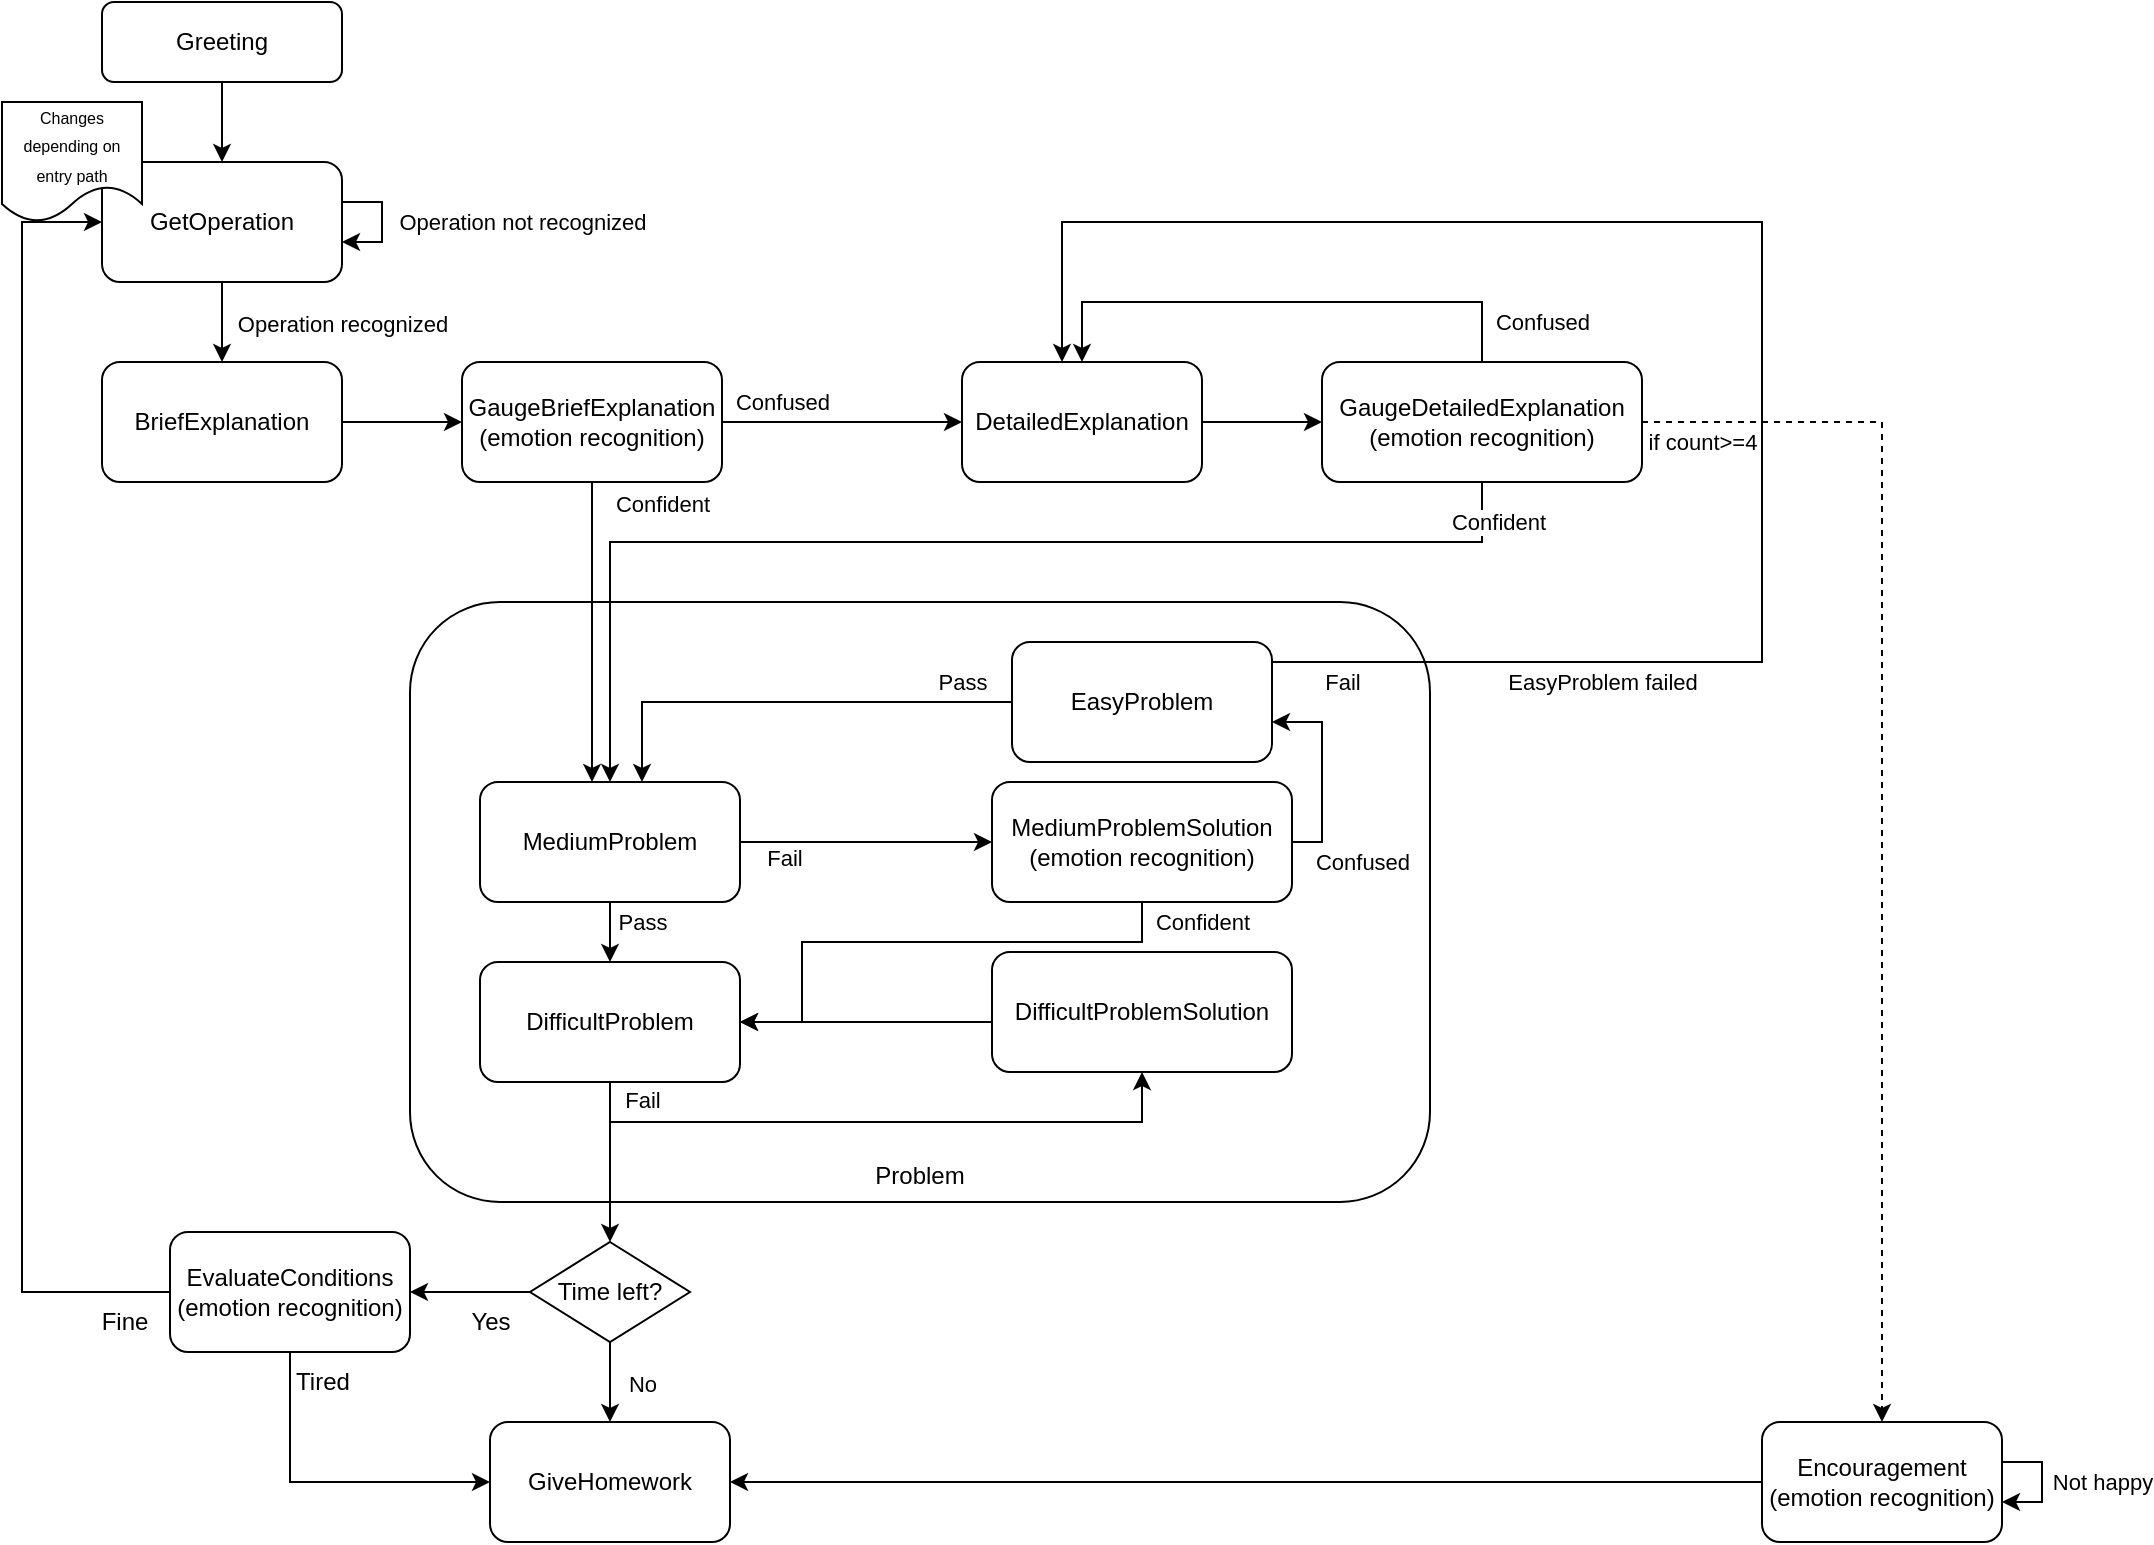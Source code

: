 <mxfile version="15.5.5" type="device"><diagram id="C5RBs43oDa-KdzZeNtuy" name="Page-1"><mxGraphModel dx="1718" dy="945" grid="1" gridSize="10" guides="1" tooltips="1" connect="1" arrows="1" fold="1" page="1" pageScale="1" pageWidth="827" pageHeight="1169" math="0" shadow="0"><root><mxCell id="WIyWlLk6GJQsqaUBKTNV-0"/><mxCell id="WIyWlLk6GJQsqaUBKTNV-1" parent="WIyWlLk6GJQsqaUBKTNV-0"/><mxCell id="eceDS9ZoPQvHZWP0u--4-34" value="&lt;br&gt;&lt;br&gt;&lt;div&gt;&lt;br&gt;&lt;/div&gt;&lt;div&gt;&lt;br&gt;&lt;/div&gt;&lt;div&gt;&lt;br&gt;&lt;/div&gt;&lt;div&gt;&lt;br&gt;&lt;/div&gt;&lt;div&gt;&lt;br&gt;&lt;/div&gt;&lt;div&gt;&lt;br&gt;&lt;/div&gt;&lt;div&gt;&lt;br&gt;&lt;/div&gt;&lt;div&gt;&lt;br&gt;&lt;/div&gt;&lt;div&gt;&lt;br&gt;&lt;/div&gt;&lt;div&gt;&lt;br&gt;&lt;/div&gt;&lt;div&gt;&lt;br&gt;&lt;/div&gt;&lt;div&gt;&lt;br&gt;&lt;/div&gt;&lt;div&gt;&lt;br&gt;&lt;/div&gt;&lt;div&gt;&lt;br&gt;&lt;/div&gt;&lt;div&gt;&lt;br&gt;&lt;/div&gt;&lt;div&gt;&lt;br&gt;&lt;/div&gt;&lt;div&gt;&lt;br&gt;Problem&lt;/div&gt;" style="rounded=1;whiteSpace=wrap;html=1;" vertex="1" parent="WIyWlLk6GJQsqaUBKTNV-1"><mxGeometry x="314" y="380" width="510" height="300" as="geometry"/></mxCell><mxCell id="eceDS9ZoPQvHZWP0u--4-1" value="" style="edgeStyle=orthogonalEdgeStyle;rounded=0;orthogonalLoop=1;jettySize=auto;html=1;" edge="1" parent="WIyWlLk6GJQsqaUBKTNV-1" source="WIyWlLk6GJQsqaUBKTNV-3" target="eceDS9ZoPQvHZWP0u--4-0"><mxGeometry relative="1" as="geometry"/></mxCell><mxCell id="WIyWlLk6GJQsqaUBKTNV-3" value="&lt;div&gt;Greeting&lt;/div&gt;" style="rounded=1;whiteSpace=wrap;html=1;fontSize=12;glass=0;strokeWidth=1;shadow=0;" parent="WIyWlLk6GJQsqaUBKTNV-1" vertex="1"><mxGeometry x="160" y="80" width="120" height="40" as="geometry"/></mxCell><mxCell id="eceDS9ZoPQvHZWP0u--4-5" value="" style="edgeStyle=orthogonalEdgeStyle;rounded=0;orthogonalLoop=1;jettySize=auto;html=1;" edge="1" parent="WIyWlLk6GJQsqaUBKTNV-1" source="eceDS9ZoPQvHZWP0u--4-0" target="eceDS9ZoPQvHZWP0u--4-4"><mxGeometry relative="1" as="geometry"/></mxCell><mxCell id="eceDS9ZoPQvHZWP0u--4-8" value="Operation recognized" style="edgeLabel;html=1;align=center;verticalAlign=middle;resizable=0;points=[];" vertex="1" connectable="0" parent="eceDS9ZoPQvHZWP0u--4-5"><mxGeometry x="0.317" relative="1" as="geometry"><mxPoint x="60" y="-6" as="offset"/></mxGeometry></mxCell><mxCell id="eceDS9ZoPQvHZWP0u--4-0" value="GetOperation" style="whiteSpace=wrap;html=1;rounded=1;shadow=0;strokeWidth=1;glass=0;" vertex="1" parent="WIyWlLk6GJQsqaUBKTNV-1"><mxGeometry x="160" y="160" width="120" height="60" as="geometry"/></mxCell><mxCell id="eceDS9ZoPQvHZWP0u--4-2" style="edgeStyle=orthogonalEdgeStyle;rounded=0;orthogonalLoop=1;jettySize=auto;html=1;" edge="1" parent="WIyWlLk6GJQsqaUBKTNV-1" source="eceDS9ZoPQvHZWP0u--4-0" target="eceDS9ZoPQvHZWP0u--4-0"><mxGeometry relative="1" as="geometry"/></mxCell><mxCell id="eceDS9ZoPQvHZWP0u--4-3" value="Operation not recognized" style="edgeLabel;html=1;align=center;verticalAlign=middle;resizable=0;points=[];" vertex="1" connectable="0" parent="eceDS9ZoPQvHZWP0u--4-2"><mxGeometry x="0.333" y="1" relative="1" as="geometry"><mxPoint x="70" y="-11" as="offset"/></mxGeometry></mxCell><mxCell id="eceDS9ZoPQvHZWP0u--4-7" value="" style="edgeStyle=orthogonalEdgeStyle;rounded=0;orthogonalLoop=1;jettySize=auto;html=1;" edge="1" parent="WIyWlLk6GJQsqaUBKTNV-1" source="eceDS9ZoPQvHZWP0u--4-4" target="eceDS9ZoPQvHZWP0u--4-6"><mxGeometry relative="1" as="geometry"/></mxCell><mxCell id="eceDS9ZoPQvHZWP0u--4-4" value="BriefExplanation" style="whiteSpace=wrap;html=1;rounded=1;shadow=0;strokeWidth=1;glass=0;" vertex="1" parent="WIyWlLk6GJQsqaUBKTNV-1"><mxGeometry x="160" y="260" width="120" height="60" as="geometry"/></mxCell><mxCell id="eceDS9ZoPQvHZWP0u--4-11" value="" style="edgeStyle=orthogonalEdgeStyle;rounded=0;orthogonalLoop=1;jettySize=auto;html=1;" edge="1" parent="WIyWlLk6GJQsqaUBKTNV-1" source="eceDS9ZoPQvHZWP0u--4-6" target="eceDS9ZoPQvHZWP0u--4-10"><mxGeometry relative="1" as="geometry"><Array as="points"><mxPoint x="600" y="290"/><mxPoint x="600" y="290"/></Array></mxGeometry></mxCell><mxCell id="eceDS9ZoPQvHZWP0u--4-12" value="Confused" style="edgeLabel;html=1;align=center;verticalAlign=middle;resizable=0;points=[];" vertex="1" connectable="0" parent="eceDS9ZoPQvHZWP0u--4-11"><mxGeometry x="0.2" relative="1" as="geometry"><mxPoint x="-42" y="-10" as="offset"/></mxGeometry></mxCell><mxCell id="eceDS9ZoPQvHZWP0u--4-15" value="" style="edgeStyle=orthogonalEdgeStyle;rounded=0;orthogonalLoop=1;jettySize=auto;html=1;" edge="1" parent="WIyWlLk6GJQsqaUBKTNV-1" source="eceDS9ZoPQvHZWP0u--4-6" target="eceDS9ZoPQvHZWP0u--4-14"><mxGeometry relative="1" as="geometry"><Array as="points"><mxPoint x="405" y="410"/><mxPoint x="405" y="410"/></Array></mxGeometry></mxCell><mxCell id="eceDS9ZoPQvHZWP0u--4-16" value="Confident" style="edgeLabel;html=1;align=center;verticalAlign=middle;resizable=0;points=[];" vertex="1" connectable="0" parent="eceDS9ZoPQvHZWP0u--4-15"><mxGeometry x="-0.329" y="-2" relative="1" as="geometry"><mxPoint x="37" y="-40" as="offset"/></mxGeometry></mxCell><mxCell id="eceDS9ZoPQvHZWP0u--4-6" value="&lt;div&gt;GaugeBriefExplanation&lt;/div&gt;&lt;div&gt;(emotion recognition)&lt;br&gt;&lt;/div&gt;" style="whiteSpace=wrap;html=1;rounded=1;shadow=0;strokeWidth=1;glass=0;" vertex="1" parent="WIyWlLk6GJQsqaUBKTNV-1"><mxGeometry x="340" y="260" width="130" height="60" as="geometry"/></mxCell><mxCell id="eceDS9ZoPQvHZWP0u--4-18" value="" style="edgeStyle=orthogonalEdgeStyle;rounded=0;orthogonalLoop=1;jettySize=auto;html=1;" edge="1" parent="WIyWlLk6GJQsqaUBKTNV-1" source="eceDS9ZoPQvHZWP0u--4-10" target="eceDS9ZoPQvHZWP0u--4-17"><mxGeometry relative="1" as="geometry"/></mxCell><mxCell id="eceDS9ZoPQvHZWP0u--4-10" value="DetailedExplanation" style="whiteSpace=wrap;html=1;rounded=1;shadow=0;strokeWidth=1;glass=0;" vertex="1" parent="WIyWlLk6GJQsqaUBKTNV-1"><mxGeometry x="590" y="260" width="120" height="60" as="geometry"/></mxCell><mxCell id="eceDS9ZoPQvHZWP0u--4-27" value="" style="edgeStyle=orthogonalEdgeStyle;rounded=0;orthogonalLoop=1;jettySize=auto;html=1;" edge="1" parent="WIyWlLk6GJQsqaUBKTNV-1" source="eceDS9ZoPQvHZWP0u--4-14" target="eceDS9ZoPQvHZWP0u--4-26"><mxGeometry relative="1" as="geometry"/></mxCell><mxCell id="eceDS9ZoPQvHZWP0u--4-28" value="Fail" style="edgeLabel;html=1;align=center;verticalAlign=middle;resizable=0;points=[];" vertex="1" connectable="0" parent="eceDS9ZoPQvHZWP0u--4-27"><mxGeometry x="0.417" y="1" relative="1" as="geometry"><mxPoint x="-68" y="9" as="offset"/></mxGeometry></mxCell><mxCell id="eceDS9ZoPQvHZWP0u--4-36" style="edgeStyle=orthogonalEdgeStyle;rounded=0;orthogonalLoop=1;jettySize=auto;html=1;" edge="1" parent="WIyWlLk6GJQsqaUBKTNV-1" source="eceDS9ZoPQvHZWP0u--4-14" target="eceDS9ZoPQvHZWP0u--4-25"><mxGeometry relative="1" as="geometry"/></mxCell><mxCell id="eceDS9ZoPQvHZWP0u--4-37" value="Pass" style="edgeLabel;html=1;align=center;verticalAlign=middle;resizable=0;points=[];" vertex="1" connectable="0" parent="eceDS9ZoPQvHZWP0u--4-36"><mxGeometry x="-0.792" relative="1" as="geometry"><mxPoint x="16" y="5" as="offset"/></mxGeometry></mxCell><mxCell id="eceDS9ZoPQvHZWP0u--4-14" value="MediumProblem" style="whiteSpace=wrap;html=1;rounded=1;shadow=0;strokeWidth=1;glass=0;" vertex="1" parent="WIyWlLk6GJQsqaUBKTNV-1"><mxGeometry x="349" y="470" width="130" height="60" as="geometry"/></mxCell><mxCell id="eceDS9ZoPQvHZWP0u--4-20" style="edgeStyle=orthogonalEdgeStyle;rounded=0;orthogonalLoop=1;jettySize=auto;html=1;" edge="1" parent="WIyWlLk6GJQsqaUBKTNV-1" source="eceDS9ZoPQvHZWP0u--4-17" target="eceDS9ZoPQvHZWP0u--4-14"><mxGeometry relative="1" as="geometry"><Array as="points"><mxPoint x="850" y="350"/><mxPoint x="414" y="350"/></Array></mxGeometry></mxCell><mxCell id="eceDS9ZoPQvHZWP0u--4-23" value="&lt;div&gt;Confident&lt;/div&gt;" style="edgeLabel;html=1;align=center;verticalAlign=middle;resizable=0;points=[];" vertex="1" connectable="0" parent="eceDS9ZoPQvHZWP0u--4-20"><mxGeometry x="-0.186" y="2" relative="1" as="geometry"><mxPoint x="216" y="-12" as="offset"/></mxGeometry></mxCell><mxCell id="eceDS9ZoPQvHZWP0u--4-21" style="edgeStyle=orthogonalEdgeStyle;rounded=0;orthogonalLoop=1;jettySize=auto;html=1;" edge="1" parent="WIyWlLk6GJQsqaUBKTNV-1" source="eceDS9ZoPQvHZWP0u--4-17" target="eceDS9ZoPQvHZWP0u--4-10"><mxGeometry relative="1" as="geometry"><Array as="points"><mxPoint x="850" y="230"/><mxPoint x="650" y="230"/></Array></mxGeometry></mxCell><mxCell id="eceDS9ZoPQvHZWP0u--4-22" value="Confused" style="edgeLabel;html=1;align=center;verticalAlign=middle;resizable=0;points=[];" vertex="1" connectable="0" parent="eceDS9ZoPQvHZWP0u--4-21"><mxGeometry x="-0.162" y="-2" relative="1" as="geometry"><mxPoint x="109" y="12" as="offset"/></mxGeometry></mxCell><mxCell id="eceDS9ZoPQvHZWP0u--4-67" value="" style="edgeStyle=orthogonalEdgeStyle;rounded=0;orthogonalLoop=1;jettySize=auto;html=1;dashed=1;" edge="1" parent="WIyWlLk6GJQsqaUBKTNV-1" source="eceDS9ZoPQvHZWP0u--4-17" target="eceDS9ZoPQvHZWP0u--4-66"><mxGeometry relative="1" as="geometry"/></mxCell><mxCell id="eceDS9ZoPQvHZWP0u--4-69" value="if count&amp;gt;=4" style="edgeLabel;html=1;align=center;verticalAlign=middle;resizable=0;points=[];" vertex="1" connectable="0" parent="eceDS9ZoPQvHZWP0u--4-67"><mxGeometry x="-0.97" relative="1" as="geometry"><mxPoint x="20" y="10" as="offset"/></mxGeometry></mxCell><mxCell id="eceDS9ZoPQvHZWP0u--4-17" value="&lt;div&gt;GaugeDetailedExplanation (emotion recognition)&lt;/div&gt;" style="whiteSpace=wrap;html=1;rounded=1;shadow=0;strokeWidth=1;glass=0;" vertex="1" parent="WIyWlLk6GJQsqaUBKTNV-1"><mxGeometry x="770" y="260" width="160" height="60" as="geometry"/></mxCell><mxCell id="eceDS9ZoPQvHZWP0u--4-30" style="edgeStyle=orthogonalEdgeStyle;rounded=0;orthogonalLoop=1;jettySize=auto;html=1;" edge="1" parent="WIyWlLk6GJQsqaUBKTNV-1" source="eceDS9ZoPQvHZWP0u--4-24" target="eceDS9ZoPQvHZWP0u--4-10"><mxGeometry relative="1" as="geometry"><Array as="points"><mxPoint x="990" y="410"/><mxPoint x="990" y="190"/><mxPoint x="640" y="190"/></Array></mxGeometry></mxCell><mxCell id="eceDS9ZoPQvHZWP0u--4-31" value="Fail" style="edgeLabel;html=1;align=center;verticalAlign=middle;resizable=0;points=[];" vertex="1" connectable="0" parent="eceDS9ZoPQvHZWP0u--4-30"><mxGeometry x="-0.672" relative="1" as="geometry"><mxPoint x="-110" y="10" as="offset"/></mxGeometry></mxCell><mxCell id="eceDS9ZoPQvHZWP0u--4-35" value="EasyProblem failed" style="edgeLabel;html=1;align=center;verticalAlign=middle;resizable=0;points=[];" vertex="1" connectable="0" parent="eceDS9ZoPQvHZWP0u--4-30"><mxGeometry x="-0.594" relative="1" as="geometry"><mxPoint x="-15" y="10" as="offset"/></mxGeometry></mxCell><mxCell id="eceDS9ZoPQvHZWP0u--4-32" style="edgeStyle=orthogonalEdgeStyle;rounded=0;orthogonalLoop=1;jettySize=auto;html=1;" edge="1" parent="WIyWlLk6GJQsqaUBKTNV-1" source="eceDS9ZoPQvHZWP0u--4-24" target="eceDS9ZoPQvHZWP0u--4-14"><mxGeometry relative="1" as="geometry"><Array as="points"><mxPoint x="430" y="430"/></Array></mxGeometry></mxCell><mxCell id="eceDS9ZoPQvHZWP0u--4-33" value="&lt;div&gt;Pass&lt;/div&gt;" style="edgeLabel;html=1;align=center;verticalAlign=middle;resizable=0;points=[];" vertex="1" connectable="0" parent="eceDS9ZoPQvHZWP0u--4-32"><mxGeometry x="-0.021" y="3" relative="1" as="geometry"><mxPoint x="85" y="-13" as="offset"/></mxGeometry></mxCell><mxCell id="eceDS9ZoPQvHZWP0u--4-24" value="&lt;div&gt;EasyProblem&lt;/div&gt;" style="whiteSpace=wrap;html=1;rounded=1;shadow=0;strokeWidth=1;glass=0;" vertex="1" parent="WIyWlLk6GJQsqaUBKTNV-1"><mxGeometry x="615" y="400" width="130" height="60" as="geometry"/></mxCell><mxCell id="eceDS9ZoPQvHZWP0u--4-44" style="edgeStyle=orthogonalEdgeStyle;rounded=0;orthogonalLoop=1;jettySize=auto;html=1;" edge="1" parent="WIyWlLk6GJQsqaUBKTNV-1" source="eceDS9ZoPQvHZWP0u--4-25" target="eceDS9ZoPQvHZWP0u--4-38"><mxGeometry relative="1" as="geometry"><Array as="points"><mxPoint x="414" y="640"/><mxPoint x="680" y="640"/></Array></mxGeometry></mxCell><mxCell id="eceDS9ZoPQvHZWP0u--4-45" value="Fail" style="edgeLabel;html=1;align=center;verticalAlign=middle;resizable=0;points=[];" vertex="1" connectable="0" parent="eceDS9ZoPQvHZWP0u--4-44"><mxGeometry x="-0.906" y="-1" relative="1" as="geometry"><mxPoint x="17" y="-6" as="offset"/></mxGeometry></mxCell><mxCell id="eceDS9ZoPQvHZWP0u--4-46" style="edgeStyle=orthogonalEdgeStyle;rounded=0;orthogonalLoop=1;jettySize=auto;html=1;" edge="1" parent="WIyWlLk6GJQsqaUBKTNV-1" source="eceDS9ZoPQvHZWP0u--4-25" target="eceDS9ZoPQvHZWP0u--4-47"><mxGeometry relative="1" as="geometry"><mxPoint x="414" y="730" as="targetPoint"/></mxGeometry></mxCell><mxCell id="eceDS9ZoPQvHZWP0u--4-25" value="DifficultProblem" style="whiteSpace=wrap;html=1;rounded=1;shadow=0;strokeWidth=1;glass=0;" vertex="1" parent="WIyWlLk6GJQsqaUBKTNV-1"><mxGeometry x="349" y="560" width="130" height="60" as="geometry"/></mxCell><mxCell id="eceDS9ZoPQvHZWP0u--4-29" style="edgeStyle=orthogonalEdgeStyle;rounded=0;orthogonalLoop=1;jettySize=auto;html=1;" edge="1" parent="WIyWlLk6GJQsqaUBKTNV-1" source="eceDS9ZoPQvHZWP0u--4-26" target="eceDS9ZoPQvHZWP0u--4-24"><mxGeometry relative="1" as="geometry"><Array as="points"><mxPoint x="770" y="500"/><mxPoint x="770" y="440"/></Array></mxGeometry></mxCell><mxCell id="eceDS9ZoPQvHZWP0u--4-39" value="Confused" style="edgeLabel;html=1;align=center;verticalAlign=middle;resizable=0;points=[];" vertex="1" connectable="0" parent="eceDS9ZoPQvHZWP0u--4-29"><mxGeometry x="-0.556" y="-1" relative="1" as="geometry"><mxPoint x="19" y="17" as="offset"/></mxGeometry></mxCell><mxCell id="eceDS9ZoPQvHZWP0u--4-41" style="edgeStyle=orthogonalEdgeStyle;rounded=0;orthogonalLoop=1;jettySize=auto;html=1;" edge="1" parent="WIyWlLk6GJQsqaUBKTNV-1" source="eceDS9ZoPQvHZWP0u--4-26" target="eceDS9ZoPQvHZWP0u--4-25"><mxGeometry relative="1" as="geometry"><Array as="points"><mxPoint x="680" y="550"/><mxPoint x="510" y="550"/><mxPoint x="510" y="590"/></Array></mxGeometry></mxCell><mxCell id="eceDS9ZoPQvHZWP0u--4-42" value="&lt;div&gt;Confident&lt;/div&gt;" style="edgeLabel;html=1;align=center;verticalAlign=middle;resizable=0;points=[];" vertex="1" connectable="0" parent="eceDS9ZoPQvHZWP0u--4-41"><mxGeometry x="-0.539" relative="1" as="geometry"><mxPoint x="70" y="-10" as="offset"/></mxGeometry></mxCell><mxCell id="eceDS9ZoPQvHZWP0u--4-26" value="MediumProblemSolution (emotion recognition)" style="whiteSpace=wrap;html=1;rounded=1;shadow=0;strokeWidth=1;glass=0;" vertex="1" parent="WIyWlLk6GJQsqaUBKTNV-1"><mxGeometry x="605" y="470" width="150" height="60" as="geometry"/></mxCell><mxCell id="eceDS9ZoPQvHZWP0u--4-43" style="edgeStyle=orthogonalEdgeStyle;rounded=0;orthogonalLoop=1;jettySize=auto;html=1;" edge="1" parent="WIyWlLk6GJQsqaUBKTNV-1" source="eceDS9ZoPQvHZWP0u--4-38" target="eceDS9ZoPQvHZWP0u--4-25"><mxGeometry relative="1" as="geometry"><Array as="points"><mxPoint x="590" y="590"/><mxPoint x="590" y="590"/></Array></mxGeometry></mxCell><mxCell id="eceDS9ZoPQvHZWP0u--4-38" value="DifficultProblemSolution" style="whiteSpace=wrap;html=1;rounded=1;shadow=0;strokeWidth=1;glass=0;" vertex="1" parent="WIyWlLk6GJQsqaUBKTNV-1"><mxGeometry x="605" y="555" width="150" height="60" as="geometry"/></mxCell><mxCell id="eceDS9ZoPQvHZWP0u--4-59" value="" style="edgeStyle=orthogonalEdgeStyle;rounded=0;orthogonalLoop=1;jettySize=auto;html=1;" edge="1" parent="WIyWlLk6GJQsqaUBKTNV-1" source="eceDS9ZoPQvHZWP0u--4-47" target="eceDS9ZoPQvHZWP0u--4-58"><mxGeometry relative="1" as="geometry"><Array as="points"><mxPoint x="414" y="780"/><mxPoint x="414" y="780"/></Array></mxGeometry></mxCell><mxCell id="eceDS9ZoPQvHZWP0u--4-60" value="No" style="edgeLabel;html=1;align=center;verticalAlign=middle;resizable=0;points=[];" vertex="1" connectable="0" parent="eceDS9ZoPQvHZWP0u--4-59"><mxGeometry x="0.714" y="-1" relative="1" as="geometry"><mxPoint x="17" y="-14" as="offset"/></mxGeometry></mxCell><mxCell id="eceDS9ZoPQvHZWP0u--4-75" value="" style="edgeStyle=orthogonalEdgeStyle;rounded=0;orthogonalLoop=1;jettySize=auto;html=1;fontSize=8;" edge="1" parent="WIyWlLk6GJQsqaUBKTNV-1" source="eceDS9ZoPQvHZWP0u--4-47" target="eceDS9ZoPQvHZWP0u--4-74"><mxGeometry relative="1" as="geometry"/></mxCell><mxCell id="eceDS9ZoPQvHZWP0u--4-77" value="&lt;font style=&quot;font-size: 12px&quot;&gt;Yes&lt;/font&gt;" style="edgeLabel;html=1;align=center;verticalAlign=middle;resizable=0;points=[];fontSize=8;" vertex="1" connectable="0" parent="eceDS9ZoPQvHZWP0u--4-75"><mxGeometry x="-0.214" y="3" relative="1" as="geometry"><mxPoint x="3" y="12" as="offset"/></mxGeometry></mxCell><mxCell id="eceDS9ZoPQvHZWP0u--4-47" value="Time left?" style="rhombus;whiteSpace=wrap;html=1;" vertex="1" parent="WIyWlLk6GJQsqaUBKTNV-1"><mxGeometry x="374" y="700" width="80" height="50" as="geometry"/></mxCell><mxCell id="eceDS9ZoPQvHZWP0u--4-53" value="&lt;font style=&quot;font-size: 8px&quot;&gt;Changes depending on entry path&lt;/font&gt;" style="shape=document;whiteSpace=wrap;html=1;boundedLbl=1;" vertex="1" parent="WIyWlLk6GJQsqaUBKTNV-1"><mxGeometry x="110" y="130" width="70" height="60" as="geometry"/></mxCell><mxCell id="eceDS9ZoPQvHZWP0u--4-58" value="GiveHomework" style="whiteSpace=wrap;html=1;rounded=1;" vertex="1" parent="WIyWlLk6GJQsqaUBKTNV-1"><mxGeometry x="354" y="790" width="120" height="60" as="geometry"/></mxCell><mxCell id="eceDS9ZoPQvHZWP0u--4-68" style="edgeStyle=orthogonalEdgeStyle;rounded=0;orthogonalLoop=1;jettySize=auto;html=1;" edge="1" parent="WIyWlLk6GJQsqaUBKTNV-1" source="eceDS9ZoPQvHZWP0u--4-66" target="eceDS9ZoPQvHZWP0u--4-58"><mxGeometry relative="1" as="geometry"/></mxCell><mxCell id="eceDS9ZoPQvHZWP0u--4-66" value="Encouragement (emotion recognition)" style="whiteSpace=wrap;html=1;rounded=1;shadow=0;strokeWidth=1;glass=0;" vertex="1" parent="WIyWlLk6GJQsqaUBKTNV-1"><mxGeometry x="990" y="790" width="120" height="60" as="geometry"/></mxCell><mxCell id="eceDS9ZoPQvHZWP0u--4-70" style="edgeStyle=orthogonalEdgeStyle;rounded=0;orthogonalLoop=1;jettySize=auto;html=1;" edge="1" parent="WIyWlLk6GJQsqaUBKTNV-1" source="eceDS9ZoPQvHZWP0u--4-66" target="eceDS9ZoPQvHZWP0u--4-66"><mxGeometry relative="1" as="geometry"/></mxCell><mxCell id="eceDS9ZoPQvHZWP0u--4-71" value="Not happy" style="edgeLabel;html=1;align=center;verticalAlign=middle;resizable=0;points=[];" vertex="1" connectable="0" parent="eceDS9ZoPQvHZWP0u--4-70"><mxGeometry x="0.389" relative="1" as="geometry"><mxPoint x="31" y="-10" as="offset"/></mxGeometry></mxCell><mxCell id="eceDS9ZoPQvHZWP0u--4-76" style="edgeStyle=orthogonalEdgeStyle;rounded=0;orthogonalLoop=1;jettySize=auto;html=1;fontSize=8;" edge="1" parent="WIyWlLk6GJQsqaUBKTNV-1" source="eceDS9ZoPQvHZWP0u--4-74" target="eceDS9ZoPQvHZWP0u--4-0"><mxGeometry relative="1" as="geometry"><Array as="points"><mxPoint x="120" y="725"/><mxPoint x="120" y="190"/></Array></mxGeometry></mxCell><mxCell id="eceDS9ZoPQvHZWP0u--4-78" value="Fine" style="edgeLabel;html=1;align=center;verticalAlign=middle;resizable=0;points=[];fontSize=12;" vertex="1" connectable="0" parent="eceDS9ZoPQvHZWP0u--4-76"><mxGeometry x="-0.906" y="-3" relative="1" as="geometry"><mxPoint x="7" y="18" as="offset"/></mxGeometry></mxCell><mxCell id="eceDS9ZoPQvHZWP0u--4-79" style="edgeStyle=orthogonalEdgeStyle;rounded=0;orthogonalLoop=1;jettySize=auto;html=1;fontSize=12;" edge="1" parent="WIyWlLk6GJQsqaUBKTNV-1" source="eceDS9ZoPQvHZWP0u--4-74" target="eceDS9ZoPQvHZWP0u--4-58"><mxGeometry relative="1" as="geometry"><Array as="points"><mxPoint x="254" y="820"/></Array></mxGeometry></mxCell><mxCell id="eceDS9ZoPQvHZWP0u--4-80" value="Tired" style="edgeLabel;html=1;align=center;verticalAlign=middle;resizable=0;points=[];fontSize=12;" vertex="1" connectable="0" parent="eceDS9ZoPQvHZWP0u--4-79"><mxGeometry x="0.621" relative="1" as="geometry"><mxPoint x="-53" y="-50" as="offset"/></mxGeometry></mxCell><mxCell id="eceDS9ZoPQvHZWP0u--4-74" value="EvaluateConditions (emotion recognition)" style="whiteSpace=wrap;html=1;rounded=1;" vertex="1" parent="WIyWlLk6GJQsqaUBKTNV-1"><mxGeometry x="194" y="695" width="120" height="60" as="geometry"/></mxCell></root></mxGraphModel></diagram></mxfile>
